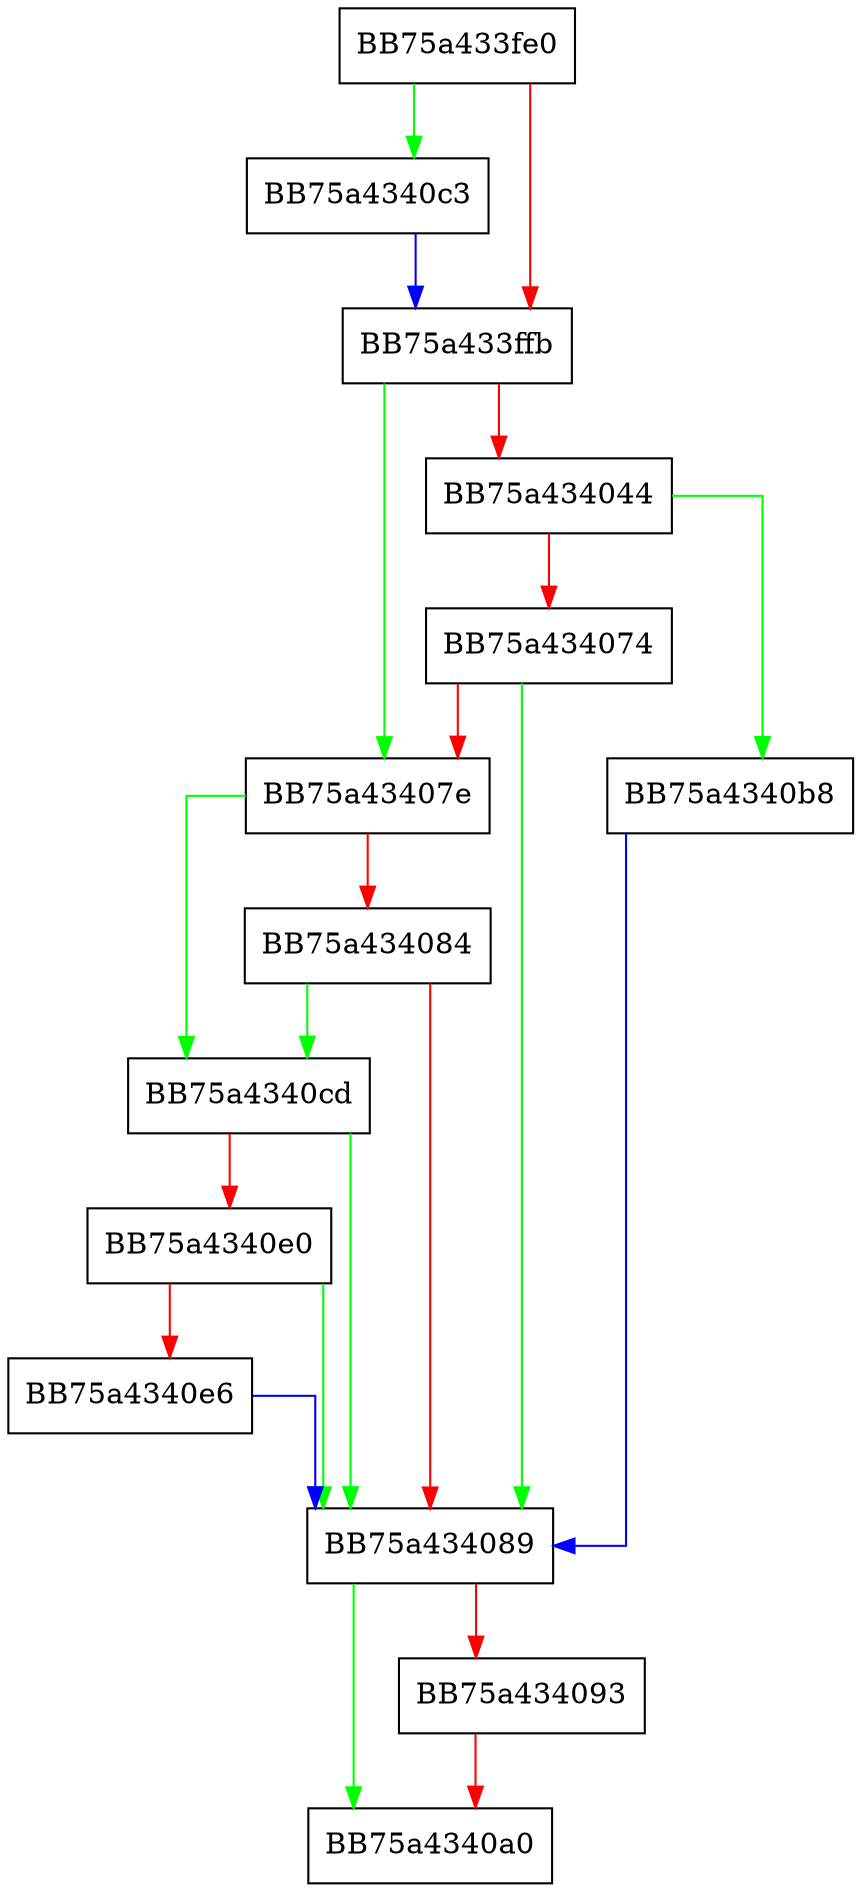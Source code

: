 digraph UpdateLastWriteTime {
  node [shape="box"];
  graph [splines=ortho];
  BB75a433fe0 -> BB75a4340c3 [color="green"];
  BB75a433fe0 -> BB75a433ffb [color="red"];
  BB75a433ffb -> BB75a43407e [color="green"];
  BB75a433ffb -> BB75a434044 [color="red"];
  BB75a434044 -> BB75a4340b8 [color="green"];
  BB75a434044 -> BB75a434074 [color="red"];
  BB75a434074 -> BB75a434089 [color="green"];
  BB75a434074 -> BB75a43407e [color="red"];
  BB75a43407e -> BB75a4340cd [color="green"];
  BB75a43407e -> BB75a434084 [color="red"];
  BB75a434084 -> BB75a4340cd [color="green"];
  BB75a434084 -> BB75a434089 [color="red"];
  BB75a434089 -> BB75a4340a0 [color="green"];
  BB75a434089 -> BB75a434093 [color="red"];
  BB75a434093 -> BB75a4340a0 [color="red"];
  BB75a4340b8 -> BB75a434089 [color="blue"];
  BB75a4340c3 -> BB75a433ffb [color="blue"];
  BB75a4340cd -> BB75a434089 [color="green"];
  BB75a4340cd -> BB75a4340e0 [color="red"];
  BB75a4340e0 -> BB75a434089 [color="green"];
  BB75a4340e0 -> BB75a4340e6 [color="red"];
  BB75a4340e6 -> BB75a434089 [color="blue"];
}